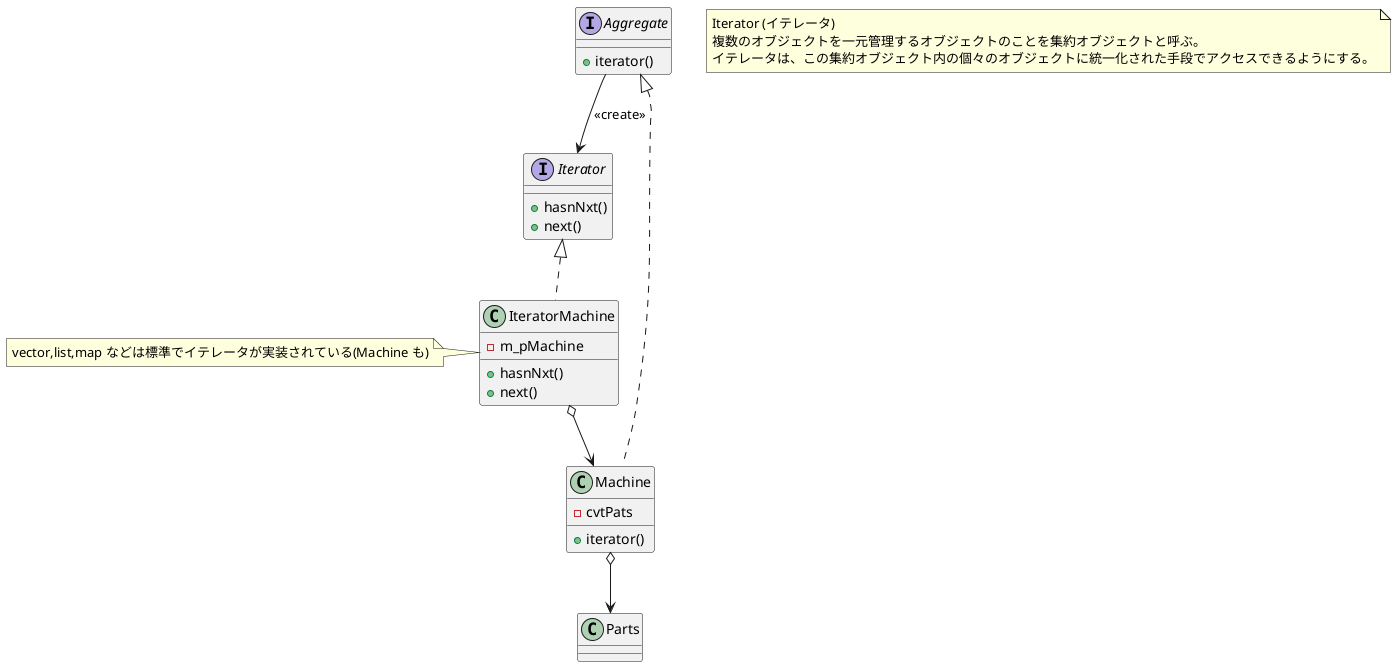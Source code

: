 @startuml

note as N1
  Iterator (イテレータ)
  複数のオブジェクトを一元管理するオブジェクトのことを集約オブジェクトと呼ぶ。
  イテレータは、この集約オブジェクト内の個々のオブジェクトに統一化された手段でアクセスできるようにする。
end note

interface Aggregate {
  + iterator()
}

interface Iterator {
  + hasnNxt()
  + next()
}

class IteratorMachine{
  - m_pMachine
  + hasnNxt()
  + next()
}

note left of IteratorMachine: vector,list,map などは標準でイテレータが実装されている(Machine も)

class Machine{
  - cvtPats
  + iterator()
}



Aggregate --> Iterator : <<create>>
Iterator <|.. IteratorMachine
Aggregate <|.. Machine
IteratorMachine o--> Machine
Machine o--> Parts

@enduml